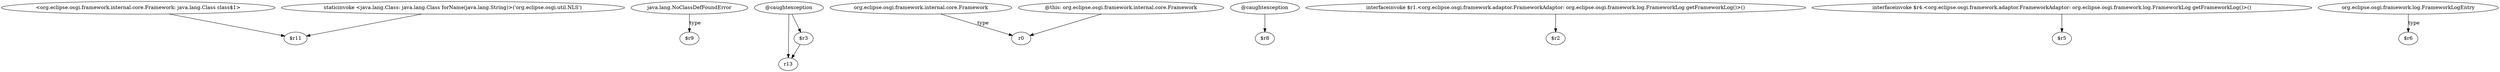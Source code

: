 digraph g {
0[label="<org.eclipse.osgi.framework.internal.core.Framework: java.lang.Class class$1>"]
1[label="$r11"]
0->1[label=""]
2[label="java.lang.NoClassDefFoundError"]
3[label="$r9"]
2->3[label="type"]
4[label="@caughtexception"]
5[label="r13"]
4->5[label=""]
6[label="$r3"]
4->6[label=""]
7[label="org.eclipse.osgi.framework.internal.core.Framework"]
8[label="r0"]
7->8[label="type"]
9[label="@this: org.eclipse.osgi.framework.internal.core.Framework"]
9->8[label=""]
10[label="staticinvoke <java.lang.Class: java.lang.Class forName(java.lang.String)>('org.eclipse.osgi.util.NLS')"]
10->1[label=""]
11[label="@caughtexception"]
12[label="$r8"]
11->12[label=""]
6->5[label=""]
13[label="interfaceinvoke $r1.<org.eclipse.osgi.framework.adaptor.FrameworkAdaptor: org.eclipse.osgi.framework.log.FrameworkLog getFrameworkLog()>()"]
14[label="$r2"]
13->14[label=""]
15[label="interfaceinvoke $r4.<org.eclipse.osgi.framework.adaptor.FrameworkAdaptor: org.eclipse.osgi.framework.log.FrameworkLog getFrameworkLog()>()"]
16[label="$r5"]
15->16[label=""]
17[label="org.eclipse.osgi.framework.log.FrameworkLogEntry"]
18[label="$r6"]
17->18[label="type"]
}